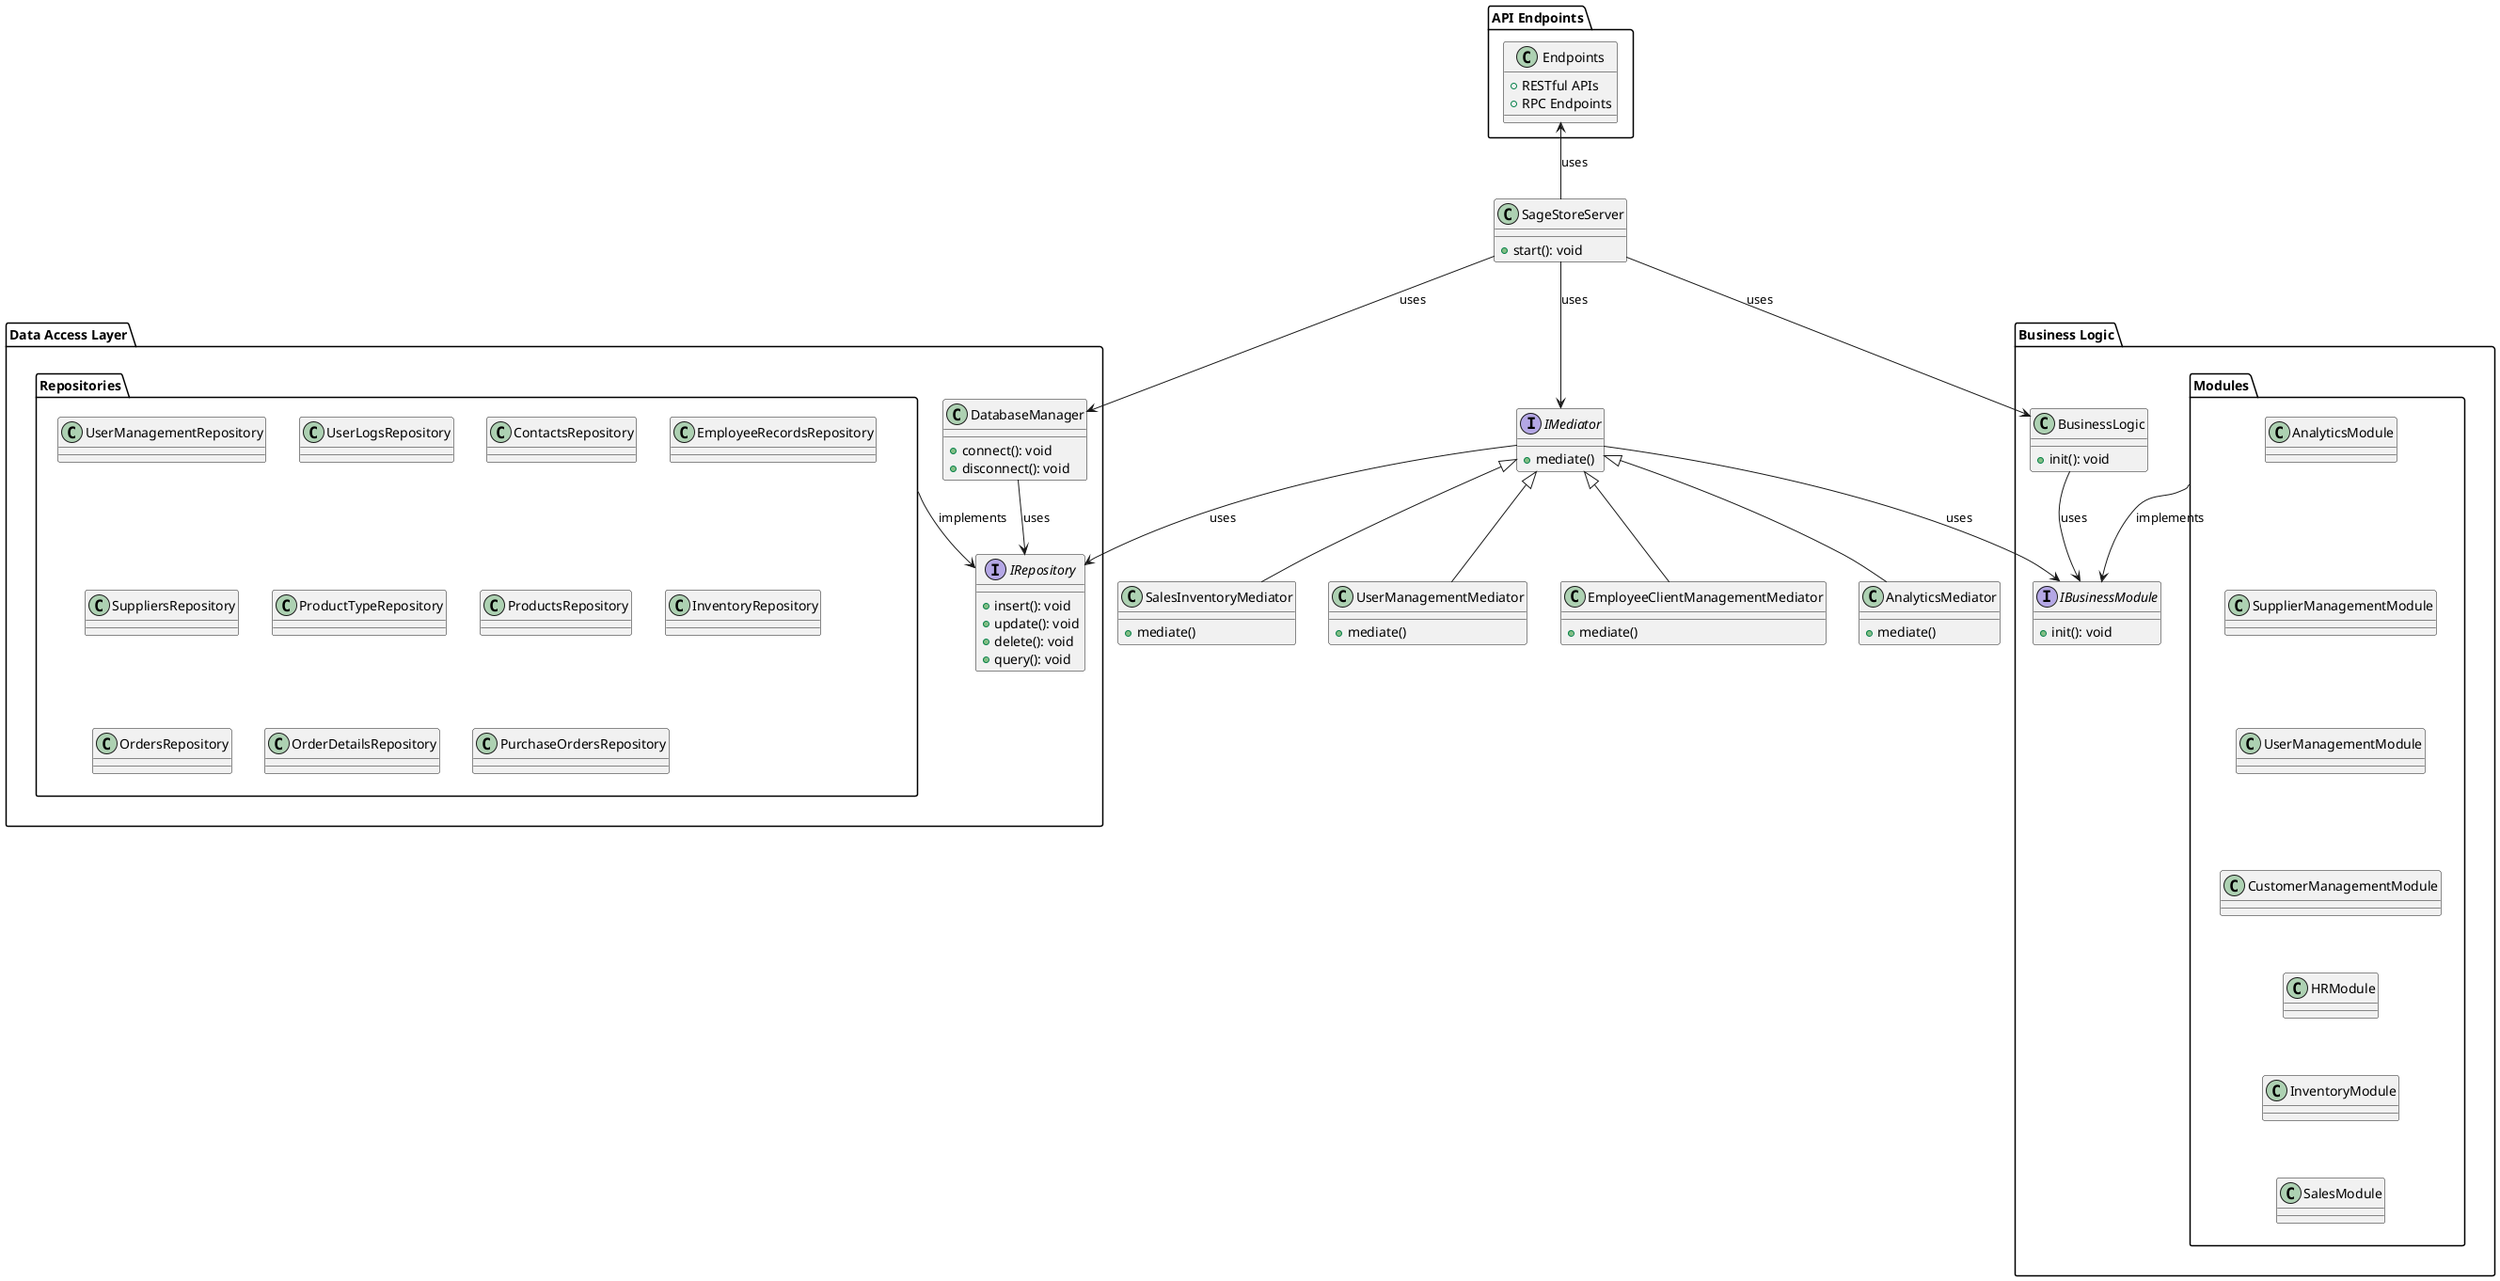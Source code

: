 @startuml

!define RECTANGLE class
!define INTERFACE interface

' Main Application Service
RECTANGLE SageStoreServer {
  +start(): void
}

' Mediator Interface
INTERFACE IMediator {
  +mediate()
}

' Mediators
RECTANGLE SalesInventoryMediator {
  +mediate()
}

RECTANGLE UserManagementMediator {
  +mediate()
}

RECTANGLE EmployeeClientManagementMediator {
  +mediate()
}

RECTANGLE AnalyticsMediator {
  +mediate()
}

IMediator <|-- SalesInventoryMediator
IMediator <|-- UserManagementMediator
IMediator <|-- EmployeeClientManagementMediator
IMediator <|-- AnalyticsMediator

' API Endpoints
package "API Endpoints" {
  RECTANGLE Endpoints {
    +RESTful APIs
    +RPC Endpoints
  }
}

' Business Logic
package "Business Logic" {
  RECTANGLE BusinessLogic {
    +init(): void
  }

  INTERFACE IBusinessModule {
    +init(): void
  }

  package "Modules" {
    RECTANGLE SalesModule
    RECTANGLE InventoryModule
    RECTANGLE HRModule
    RECTANGLE CustomerManagementModule
    RECTANGLE UserManagementModule
    RECTANGLE SupplierManagementModule
    RECTANGLE AnalyticsModule
  }
}

' Data Access Layer
package "Data Access Layer" {
  RECTANGLE DatabaseManager {
    +connect(): void
    +disconnect(): void
  }

  INTERFACE IRepository {
    +insert(): void
    +update(): void
    +delete(): void
    +query(): void
  }

  package "Repositories" {
    RECTANGLE UserManagementRepository
    RECTANGLE UserLogsRepository
    RECTANGLE ContactsRepository
    RECTANGLE EmployeeRecordsRepository
    RECTANGLE SuppliersRepository
    RECTANGLE ProductTypeRepository
    RECTANGLE ProductsRepository
    RECTANGLE InventoryRepository
    RECTANGLE OrdersRepository
    RECTANGLE OrderDetailsRepository
    RECTANGLE PurchaseOrdersRepository
  }
}

' Hidden relationships for layout control
InventoryModule -[hidden]- SalesModule
HRModule -[hidden]- InventoryModule
CustomerManagementModule -[hidden]- HRModule
UserManagementModule -[hidden]- CustomerManagementModule
SupplierManagementModule -[hidden]- UserManagementModule
AnalyticsModule -[hidden]- SupplierManagementModule

' Relationships for API Endpoints
SageStoreServer -up-> Endpoints : uses

' Relationships for Main Application Service
SageStoreServer -down-> BusinessLogic : uses
SageStoreServer -down-> DatabaseManager : uses
SageStoreServer -down-> IMediator : uses

' Relationships for Mediators to Packages
IMediator -down-> IBusinessModule : uses
IMediator -down-> IRepository : uses

' Relationships for Business Logic
BusinessLogic -down-> IBusinessModule : uses

' Relationships for Data Access Layer
DatabaseManager -down-> IRepository : uses

' Repositories
"Repositories" -down-> IRepository : implements

' Business Modules
"Modules" -down-> IBusinessModule : implements

@enduml
